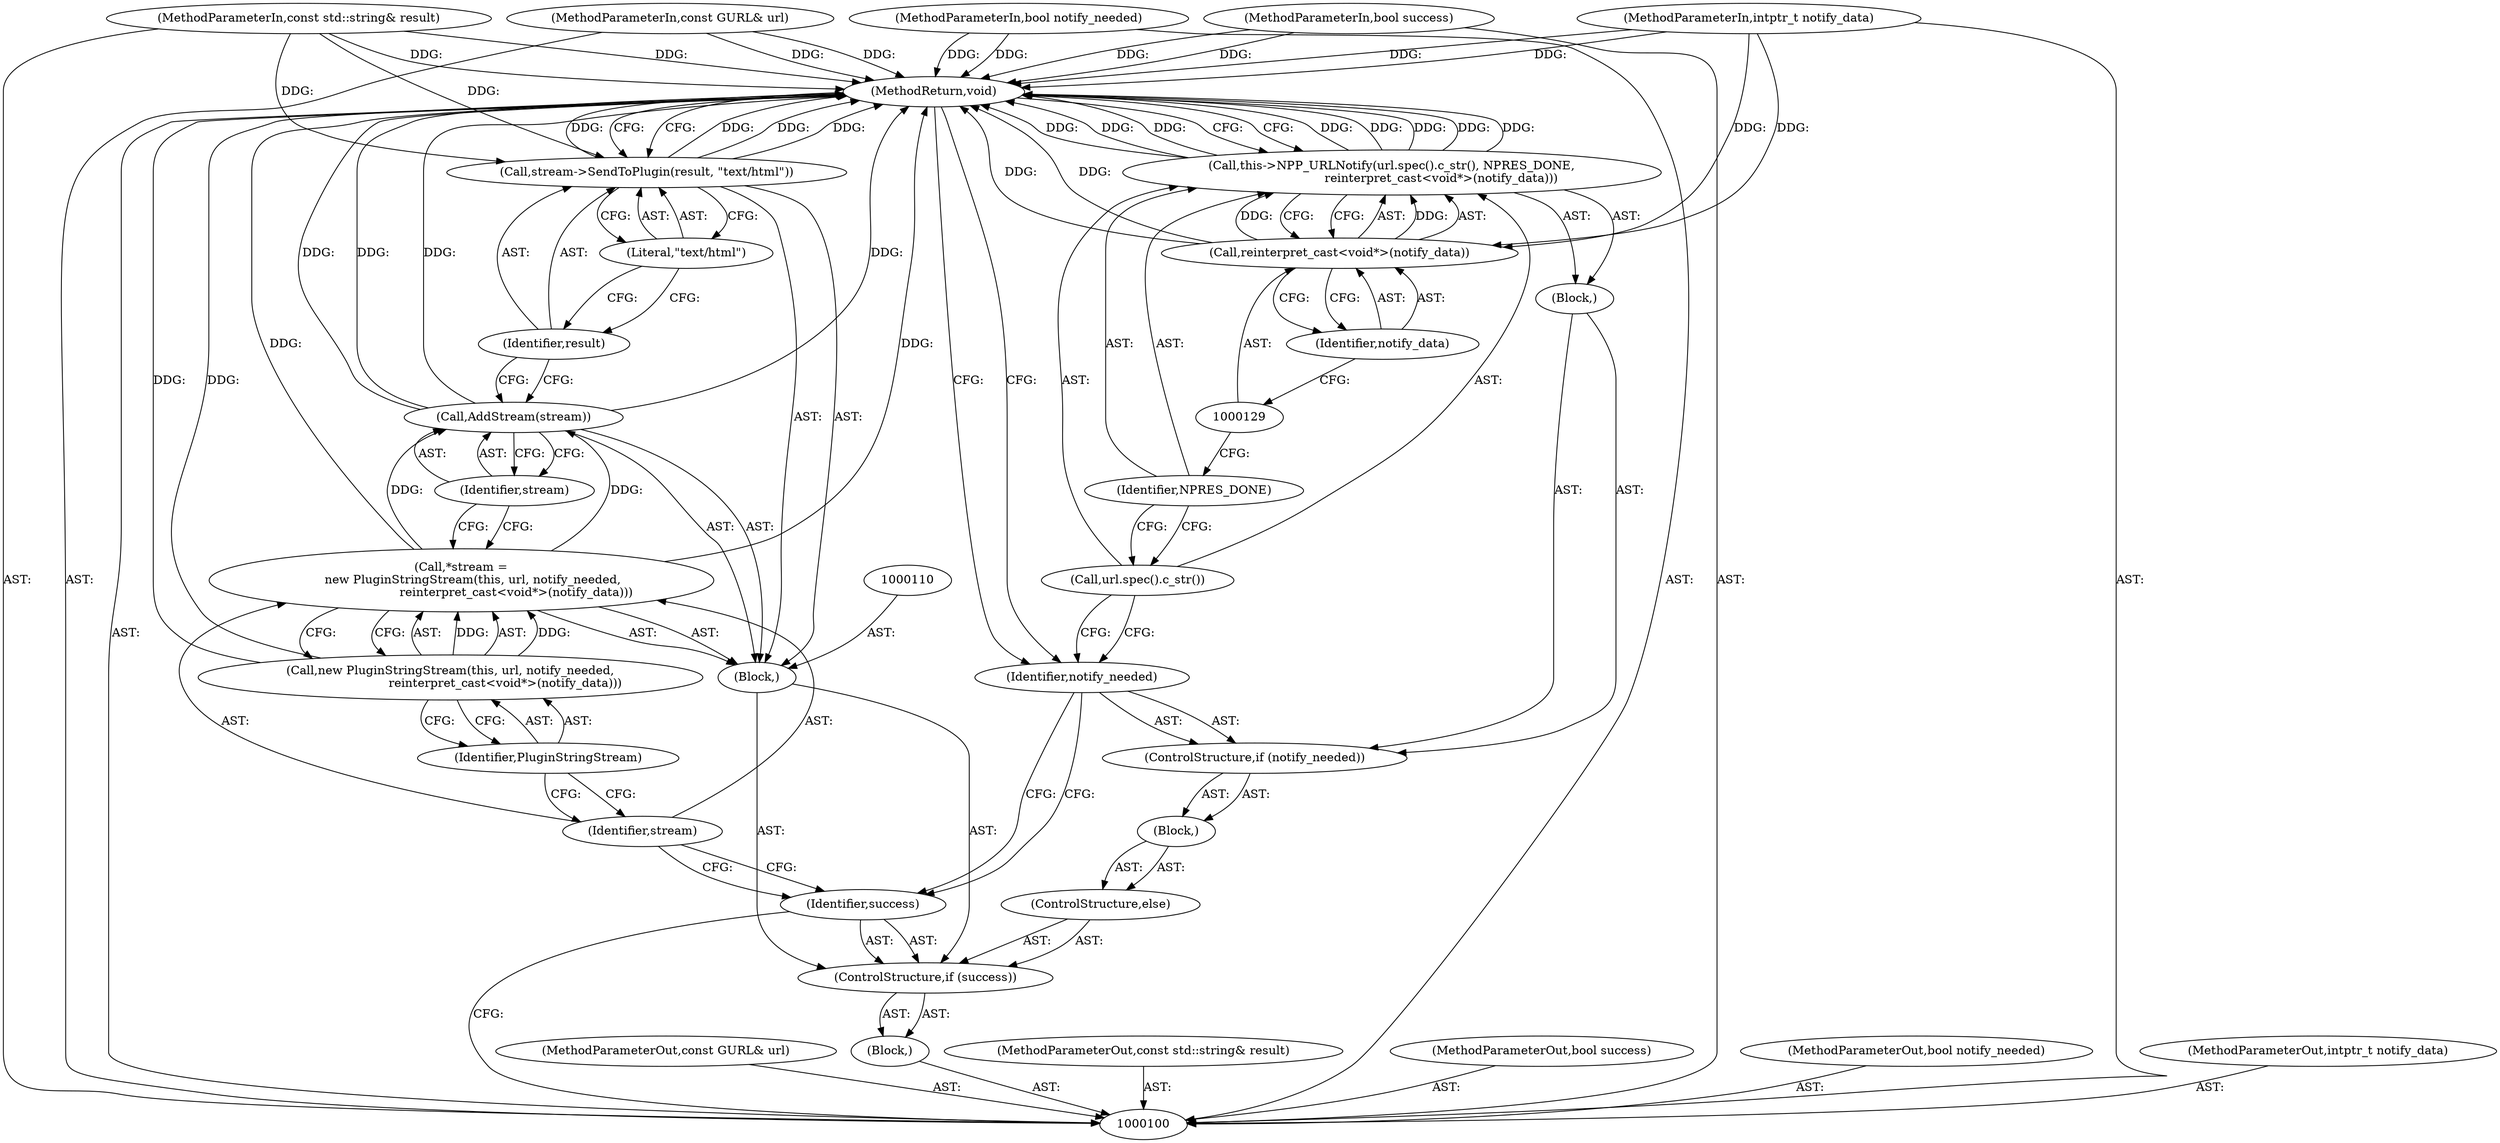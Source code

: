 digraph "1_Chrome_ea3d1d84be3d6f97bf50e76511c9e26af6895533_33" {
"1000131" [label="(MethodReturn,void)"];
"1000101" [label="(MethodParameterIn,const GURL& url)"];
"1000173" [label="(MethodParameterOut,const GURL& url)"];
"1000116" [label="(Identifier,stream)"];
"1000115" [label="(Call,AddStream(stream))"];
"1000118" [label="(Identifier,result)"];
"1000119" [label="(Literal,\"text/html\")"];
"1000117" [label="(Call,stream->SendToPlugin(result, \"text/html\"))"];
"1000121" [label="(Block,)"];
"1000120" [label="(ControlStructure,else)"];
"1000124" [label="(Block,)"];
"1000122" [label="(ControlStructure,if (notify_needed))"];
"1000123" [label="(Identifier,notify_needed)"];
"1000126" [label="(Call,url.spec().c_str())"];
"1000127" [label="(Identifier,NPRES_DONE)"];
"1000125" [label="(Call,this->NPP_URLNotify(url.spec().c_str(), NPRES_DONE,\n                          reinterpret_cast<void*>(notify_data)))"];
"1000128" [label="(Call,reinterpret_cast<void*>(notify_data))"];
"1000130" [label="(Identifier,notify_data)"];
"1000102" [label="(MethodParameterIn,const std::string& result)"];
"1000174" [label="(MethodParameterOut,const std::string& result)"];
"1000103" [label="(MethodParameterIn,bool success)"];
"1000175" [label="(MethodParameterOut,bool success)"];
"1000104" [label="(MethodParameterIn,bool notify_needed)"];
"1000176" [label="(MethodParameterOut,bool notify_needed)"];
"1000105" [label="(MethodParameterIn,intptr_t notify_data)"];
"1000177" [label="(MethodParameterOut,intptr_t notify_data)"];
"1000106" [label="(Block,)"];
"1000107" [label="(ControlStructure,if (success))"];
"1000108" [label="(Identifier,success)"];
"1000111" [label="(Call,*stream =\n      new PluginStringStream(this, url, notify_needed,\n                             reinterpret_cast<void*>(notify_data)))"];
"1000112" [label="(Identifier,stream)"];
"1000109" [label="(Block,)"];
"1000114" [label="(Identifier,PluginStringStream)"];
"1000113" [label="(Call,new PluginStringStream(this, url, notify_needed,\n                             reinterpret_cast<void*>(notify_data)))"];
"1000131" -> "1000100"  [label="AST: "];
"1000131" -> "1000117"  [label="CFG: "];
"1000131" -> "1000125"  [label="CFG: "];
"1000131" -> "1000123"  [label="CFG: "];
"1000117" -> "1000131"  [label="DDG: "];
"1000117" -> "1000131"  [label="DDG: "];
"1000125" -> "1000131"  [label="DDG: "];
"1000125" -> "1000131"  [label="DDG: "];
"1000125" -> "1000131"  [label="DDG: "];
"1000125" -> "1000131"  [label="DDG: "];
"1000104" -> "1000131"  [label="DDG: "];
"1000105" -> "1000131"  [label="DDG: "];
"1000113" -> "1000131"  [label="DDG: "];
"1000103" -> "1000131"  [label="DDG: "];
"1000115" -> "1000131"  [label="DDG: "];
"1000115" -> "1000131"  [label="DDG: "];
"1000102" -> "1000131"  [label="DDG: "];
"1000128" -> "1000131"  [label="DDG: "];
"1000111" -> "1000131"  [label="DDG: "];
"1000101" -> "1000131"  [label="DDG: "];
"1000101" -> "1000100"  [label="AST: "];
"1000101" -> "1000131"  [label="DDG: "];
"1000173" -> "1000100"  [label="AST: "];
"1000116" -> "1000115"  [label="AST: "];
"1000116" -> "1000111"  [label="CFG: "];
"1000115" -> "1000116"  [label="CFG: "];
"1000115" -> "1000109"  [label="AST: "];
"1000115" -> "1000116"  [label="CFG: "];
"1000116" -> "1000115"  [label="AST: "];
"1000118" -> "1000115"  [label="CFG: "];
"1000115" -> "1000131"  [label="DDG: "];
"1000115" -> "1000131"  [label="DDG: "];
"1000111" -> "1000115"  [label="DDG: "];
"1000118" -> "1000117"  [label="AST: "];
"1000118" -> "1000115"  [label="CFG: "];
"1000119" -> "1000118"  [label="CFG: "];
"1000119" -> "1000117"  [label="AST: "];
"1000119" -> "1000118"  [label="CFG: "];
"1000117" -> "1000119"  [label="CFG: "];
"1000117" -> "1000109"  [label="AST: "];
"1000117" -> "1000119"  [label="CFG: "];
"1000118" -> "1000117"  [label="AST: "];
"1000119" -> "1000117"  [label="AST: "];
"1000131" -> "1000117"  [label="CFG: "];
"1000117" -> "1000131"  [label="DDG: "];
"1000117" -> "1000131"  [label="DDG: "];
"1000102" -> "1000117"  [label="DDG: "];
"1000121" -> "1000120"  [label="AST: "];
"1000122" -> "1000121"  [label="AST: "];
"1000120" -> "1000107"  [label="AST: "];
"1000121" -> "1000120"  [label="AST: "];
"1000124" -> "1000122"  [label="AST: "];
"1000125" -> "1000124"  [label="AST: "];
"1000122" -> "1000121"  [label="AST: "];
"1000123" -> "1000122"  [label="AST: "];
"1000124" -> "1000122"  [label="AST: "];
"1000123" -> "1000122"  [label="AST: "];
"1000123" -> "1000108"  [label="CFG: "];
"1000126" -> "1000123"  [label="CFG: "];
"1000131" -> "1000123"  [label="CFG: "];
"1000126" -> "1000125"  [label="AST: "];
"1000126" -> "1000123"  [label="CFG: "];
"1000127" -> "1000126"  [label="CFG: "];
"1000127" -> "1000125"  [label="AST: "];
"1000127" -> "1000126"  [label="CFG: "];
"1000129" -> "1000127"  [label="CFG: "];
"1000125" -> "1000124"  [label="AST: "];
"1000125" -> "1000128"  [label="CFG: "];
"1000126" -> "1000125"  [label="AST: "];
"1000127" -> "1000125"  [label="AST: "];
"1000128" -> "1000125"  [label="AST: "];
"1000131" -> "1000125"  [label="CFG: "];
"1000125" -> "1000131"  [label="DDG: "];
"1000125" -> "1000131"  [label="DDG: "];
"1000125" -> "1000131"  [label="DDG: "];
"1000125" -> "1000131"  [label="DDG: "];
"1000128" -> "1000125"  [label="DDG: "];
"1000128" -> "1000125"  [label="AST: "];
"1000128" -> "1000130"  [label="CFG: "];
"1000129" -> "1000128"  [label="AST: "];
"1000130" -> "1000128"  [label="AST: "];
"1000125" -> "1000128"  [label="CFG: "];
"1000128" -> "1000131"  [label="DDG: "];
"1000128" -> "1000125"  [label="DDG: "];
"1000105" -> "1000128"  [label="DDG: "];
"1000130" -> "1000128"  [label="AST: "];
"1000130" -> "1000129"  [label="CFG: "];
"1000128" -> "1000130"  [label="CFG: "];
"1000102" -> "1000100"  [label="AST: "];
"1000102" -> "1000131"  [label="DDG: "];
"1000102" -> "1000117"  [label="DDG: "];
"1000174" -> "1000100"  [label="AST: "];
"1000103" -> "1000100"  [label="AST: "];
"1000103" -> "1000131"  [label="DDG: "];
"1000175" -> "1000100"  [label="AST: "];
"1000104" -> "1000100"  [label="AST: "];
"1000104" -> "1000131"  [label="DDG: "];
"1000176" -> "1000100"  [label="AST: "];
"1000105" -> "1000100"  [label="AST: "];
"1000105" -> "1000131"  [label="DDG: "];
"1000105" -> "1000128"  [label="DDG: "];
"1000177" -> "1000100"  [label="AST: "];
"1000106" -> "1000100"  [label="AST: "];
"1000107" -> "1000106"  [label="AST: "];
"1000107" -> "1000106"  [label="AST: "];
"1000108" -> "1000107"  [label="AST: "];
"1000109" -> "1000107"  [label="AST: "];
"1000120" -> "1000107"  [label="AST: "];
"1000108" -> "1000107"  [label="AST: "];
"1000108" -> "1000100"  [label="CFG: "];
"1000112" -> "1000108"  [label="CFG: "];
"1000123" -> "1000108"  [label="CFG: "];
"1000111" -> "1000109"  [label="AST: "];
"1000111" -> "1000113"  [label="CFG: "];
"1000112" -> "1000111"  [label="AST: "];
"1000113" -> "1000111"  [label="AST: "];
"1000116" -> "1000111"  [label="CFG: "];
"1000111" -> "1000131"  [label="DDG: "];
"1000113" -> "1000111"  [label="DDG: "];
"1000111" -> "1000115"  [label="DDG: "];
"1000112" -> "1000111"  [label="AST: "];
"1000112" -> "1000108"  [label="CFG: "];
"1000114" -> "1000112"  [label="CFG: "];
"1000109" -> "1000107"  [label="AST: "];
"1000110" -> "1000109"  [label="AST: "];
"1000111" -> "1000109"  [label="AST: "];
"1000115" -> "1000109"  [label="AST: "];
"1000117" -> "1000109"  [label="AST: "];
"1000114" -> "1000113"  [label="AST: "];
"1000114" -> "1000112"  [label="CFG: "];
"1000113" -> "1000114"  [label="CFG: "];
"1000113" -> "1000111"  [label="AST: "];
"1000113" -> "1000114"  [label="CFG: "];
"1000114" -> "1000113"  [label="AST: "];
"1000111" -> "1000113"  [label="CFG: "];
"1000113" -> "1000131"  [label="DDG: "];
"1000113" -> "1000111"  [label="DDG: "];
}

